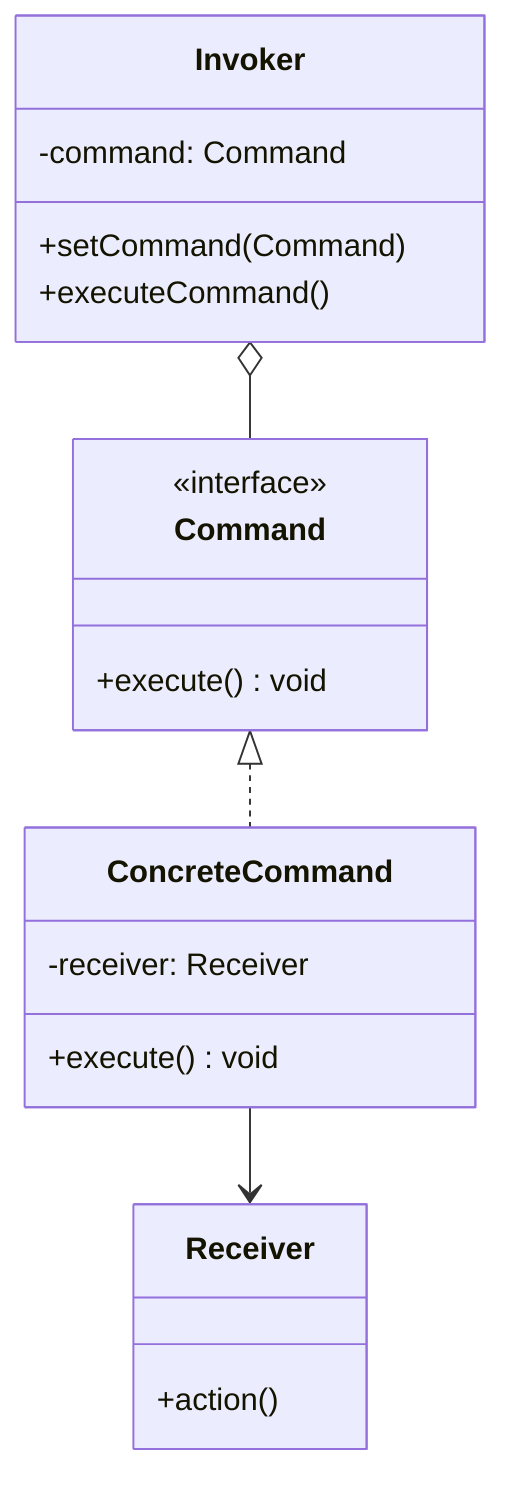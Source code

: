 classDiagram
    class Command {
        <<interface>>
        +execute() void
    }
    class ConcreteCommand {
        -receiver: Receiver
        +execute() void
    }
    class Invoker {
        -command: Command
        +setCommand(Command)
        +executeCommand()
    }
    class Receiver {
        +action()
    }
    Command <|.. ConcreteCommand
    Invoker o-- Command
    ConcreteCommand --> Receiver